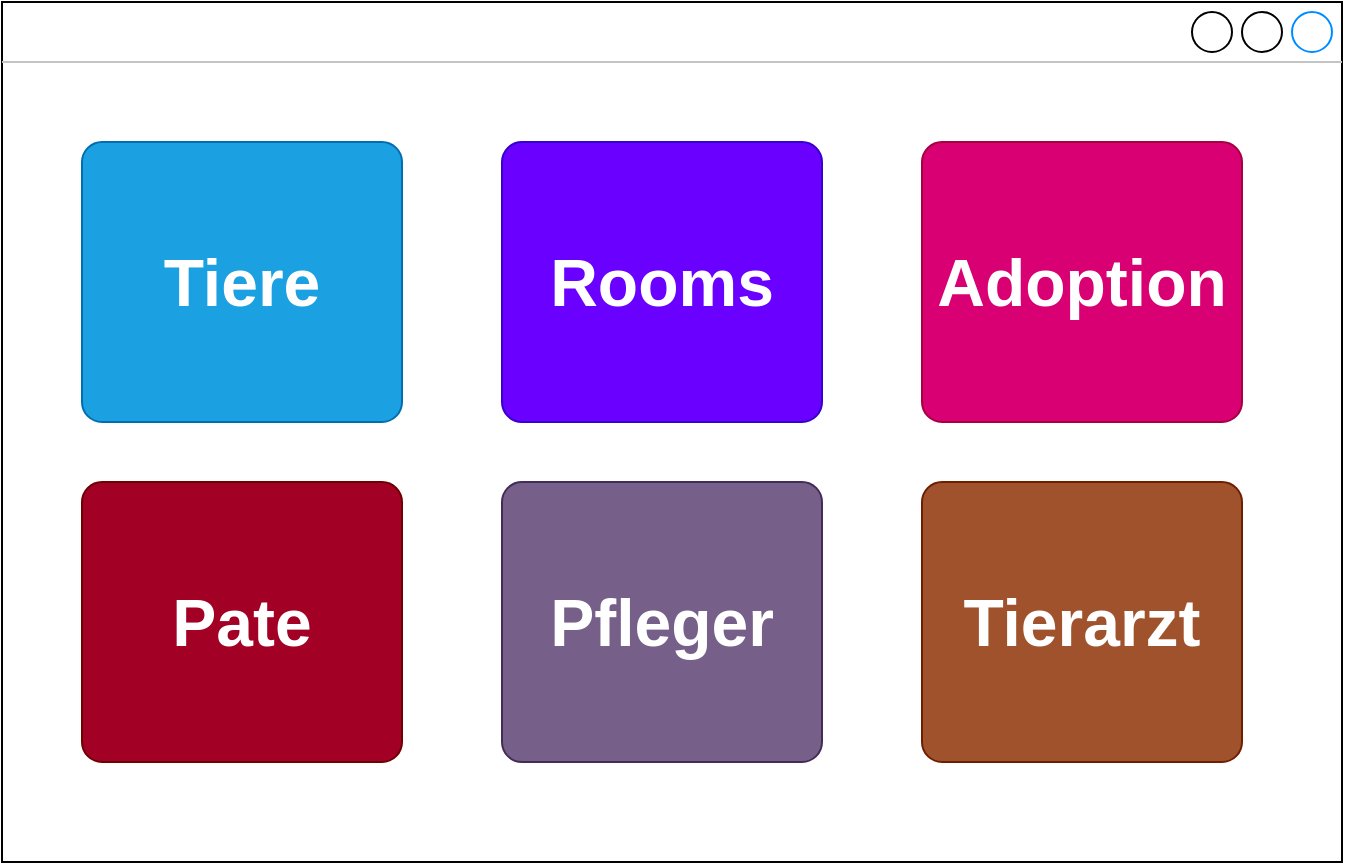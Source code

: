 <mxfile version="25.0.2">
  <diagram name="Seite-1" id="veC4ftOnskPGLoC5RiaW">
    <mxGraphModel dx="1050" dy="629" grid="1" gridSize="10" guides="1" tooltips="1" connect="1" arrows="1" fold="1" page="1" pageScale="1" pageWidth="827" pageHeight="1169" math="0" shadow="0">
      <root>
        <mxCell id="0" />
        <mxCell id="1" parent="0" />
        <mxCell id="NMYGbekE-nGPQrnc-Rhj-5" value="Animalshelter" style="strokeWidth=1;shadow=0;dashed=0;align=center;html=1;shape=mxgraph.mockup.containers.window;align=left;verticalAlign=top;spacingLeft=8;strokeColor2=#008cff;strokeColor3=#c4c4c4;fontColor=#ffffff;mainText=;fontSize=17;labelBackgroundColor=none;whiteSpace=wrap;" parent="1" vertex="1">
          <mxGeometry x="70" y="100" width="670" height="430" as="geometry" />
        </mxCell>
        <mxCell id="NMYGbekE-nGPQrnc-Rhj-141" value="&lt;font style=&quot;font-size: 33px;&quot;&gt;Tiere&lt;/font&gt;" style="strokeWidth=1;shadow=0;dashed=0;align=center;html=1;shape=mxgraph.mockup.buttons.button;strokeColor=#006EAF;fontColor=#ffffff;mainText=;buttonStyle=round;fontSize=17;fontStyle=1;fillColor=#1ba1e2;whiteSpace=wrap;fillStyle=auto;" parent="1" vertex="1">
          <mxGeometry x="110" y="170" width="160" height="140" as="geometry" />
        </mxCell>
        <mxCell id="HOQNtZUdSAu9Ry4eyFuE-2" value="&lt;span style=&quot;font-size: 33px;&quot;&gt;Rooms&lt;/span&gt;" style="strokeWidth=1;shadow=0;dashed=0;align=center;html=1;shape=mxgraph.mockup.buttons.button;strokeColor=#3700CC;fontColor=#ffffff;mainText=;buttonStyle=round;fontSize=17;fontStyle=1;fillColor=#6a00ff;whiteSpace=wrap;fillStyle=auto;" vertex="1" parent="1">
          <mxGeometry x="320" y="170" width="160" height="140" as="geometry" />
        </mxCell>
        <mxCell id="HOQNtZUdSAu9Ry4eyFuE-3" value="&lt;font style=&quot;font-size: 33px;&quot;&gt;Adoption&lt;/font&gt;" style="strokeWidth=1;shadow=0;dashed=0;align=center;html=1;shape=mxgraph.mockup.buttons.button;strokeColor=#A50040;fontColor=#ffffff;mainText=;buttonStyle=round;fontSize=17;fontStyle=1;fillColor=#d80073;whiteSpace=wrap;fillStyle=auto;" vertex="1" parent="1">
          <mxGeometry x="530" y="170" width="160" height="140" as="geometry" />
        </mxCell>
        <mxCell id="HOQNtZUdSAu9Ry4eyFuE-4" value="&lt;font style=&quot;font-size: 33px;&quot;&gt;Pate&lt;/font&gt;" style="strokeWidth=1;shadow=0;dashed=0;align=center;html=1;shape=mxgraph.mockup.buttons.button;strokeColor=#6F0000;fontColor=#ffffff;mainText=;buttonStyle=round;fontSize=17;fontStyle=1;fillColor=#a20025;whiteSpace=wrap;fillStyle=auto;" vertex="1" parent="1">
          <mxGeometry x="110" y="340" width="160" height="140" as="geometry" />
        </mxCell>
        <mxCell id="HOQNtZUdSAu9Ry4eyFuE-5" value="&lt;font style=&quot;font-size: 33px;&quot;&gt;Pfleger&lt;/font&gt;" style="strokeWidth=1;shadow=0;dashed=0;align=center;html=1;shape=mxgraph.mockup.buttons.button;strokeColor=#432D57;fontColor=#ffffff;mainText=;buttonStyle=round;fontSize=17;fontStyle=1;fillColor=#76608a;whiteSpace=wrap;fillStyle=auto;" vertex="1" parent="1">
          <mxGeometry x="320" y="340" width="160" height="140" as="geometry" />
        </mxCell>
        <mxCell id="HOQNtZUdSAu9Ry4eyFuE-6" value="&lt;span style=&quot;font-size: 33px;&quot;&gt;Tierarzt&lt;/span&gt;" style="strokeWidth=1;shadow=0;dashed=0;align=center;html=1;shape=mxgraph.mockup.buttons.button;strokeColor=#6D1F00;fontColor=#ffffff;mainText=;buttonStyle=round;fontSize=17;fontStyle=1;fillColor=#a0522d;whiteSpace=wrap;fillStyle=auto;" vertex="1" parent="1">
          <mxGeometry x="530" y="340" width="160" height="140" as="geometry" />
        </mxCell>
      </root>
    </mxGraphModel>
  </diagram>
</mxfile>
